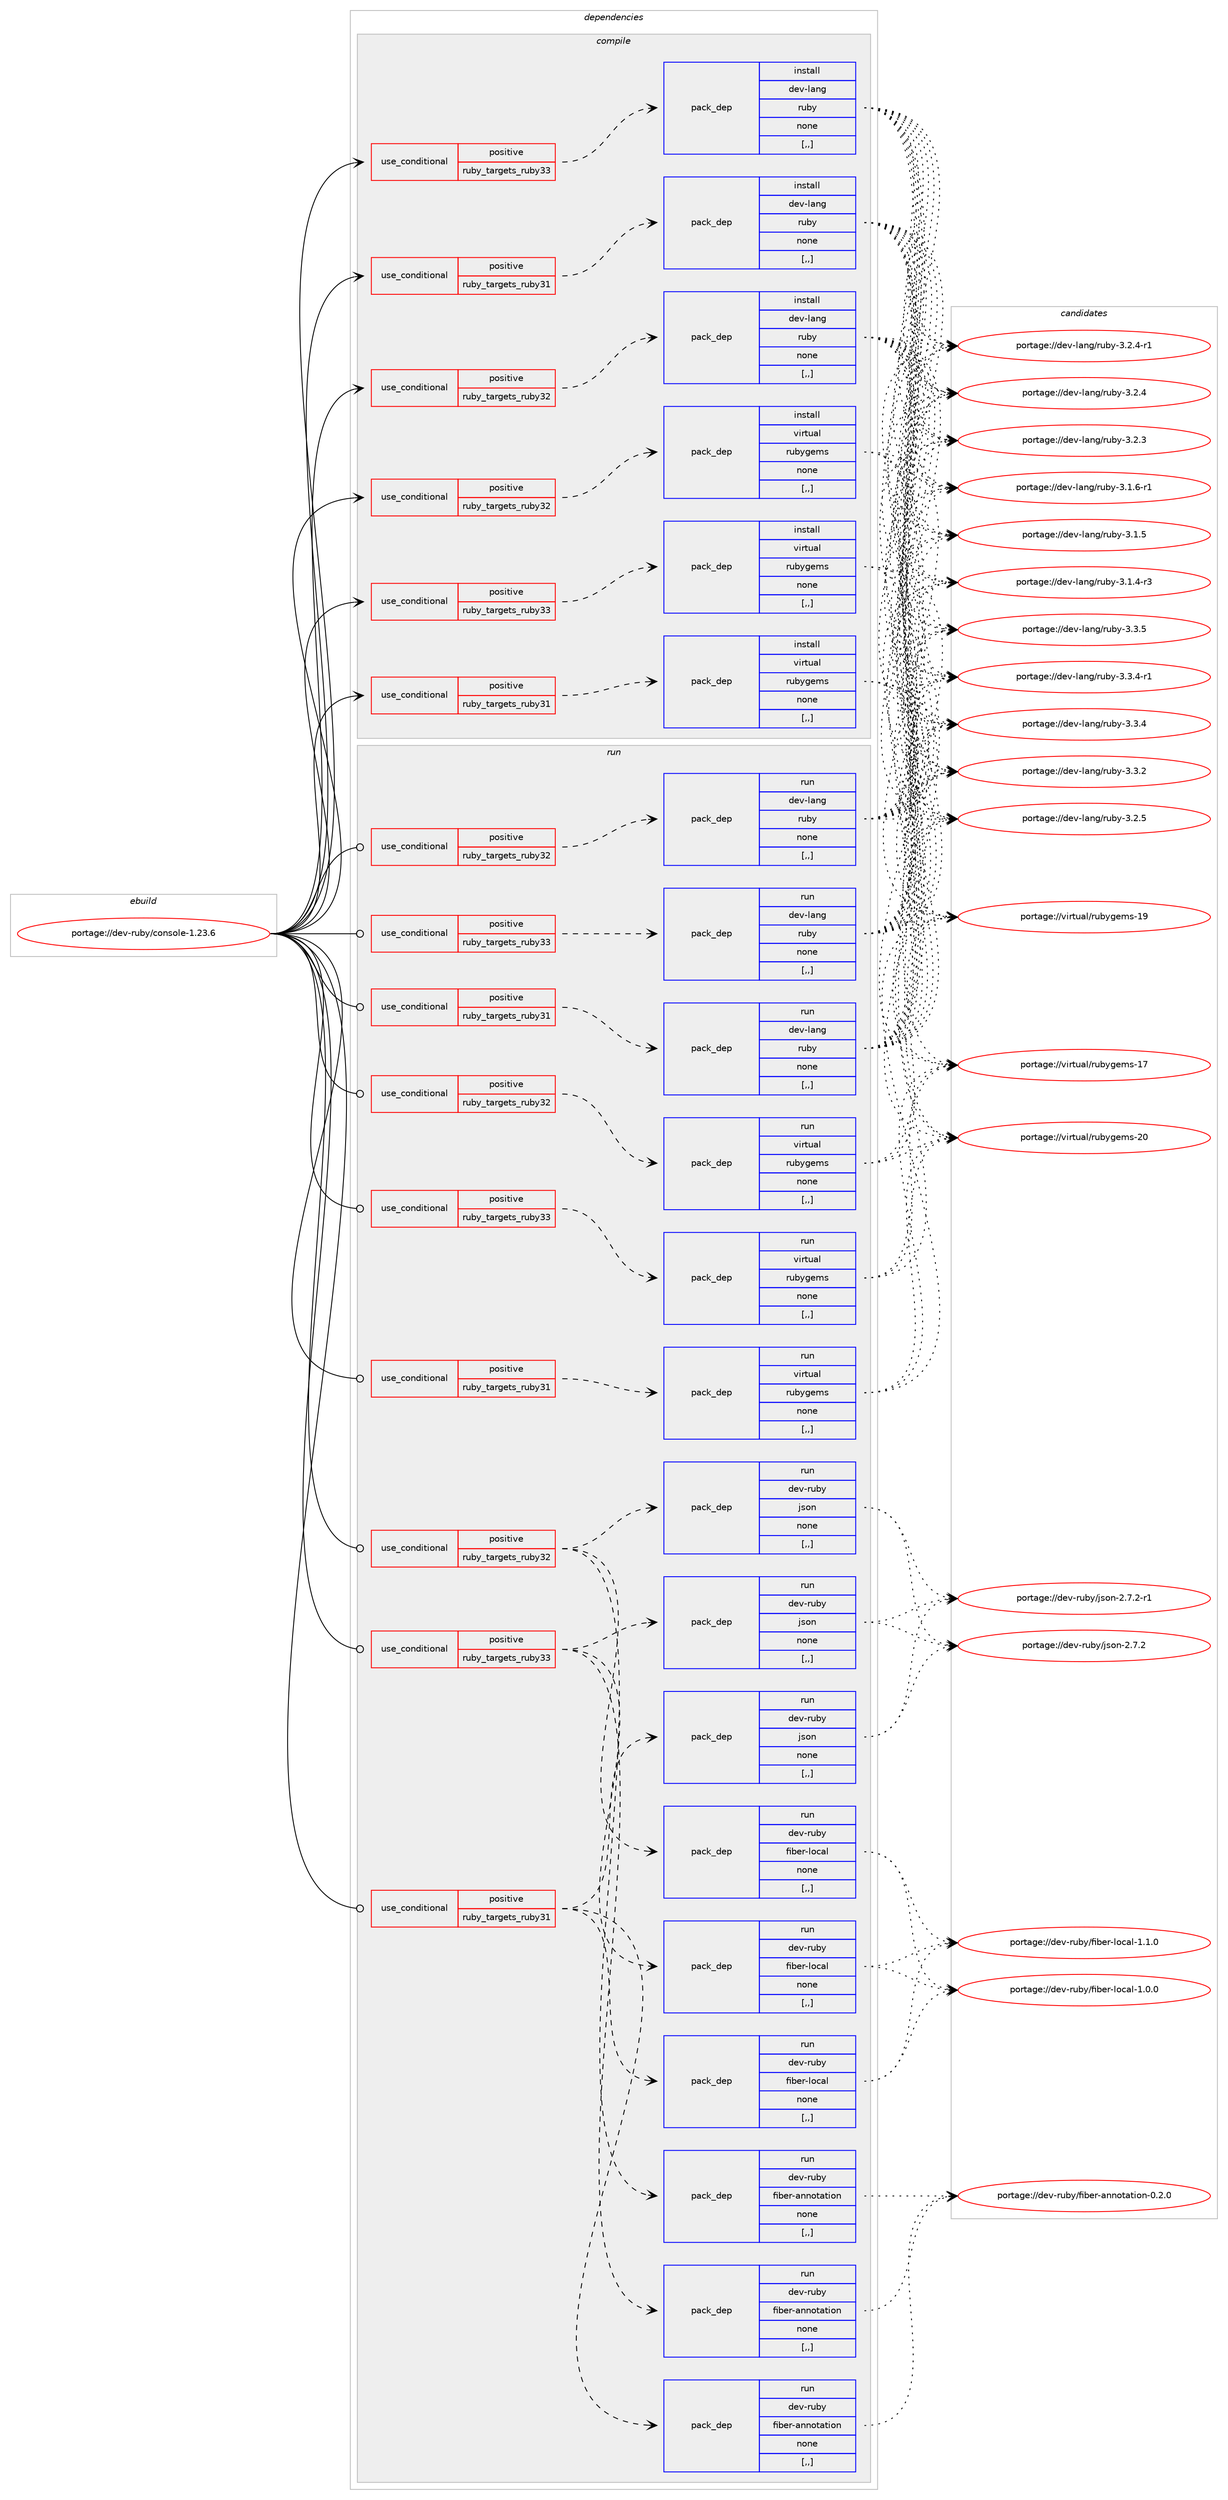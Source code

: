 digraph prolog {

# *************
# Graph options
# *************

newrank=true;
concentrate=true;
compound=true;
graph [rankdir=LR,fontname=Helvetica,fontsize=10,ranksep=1.5];#, ranksep=2.5, nodesep=0.2];
edge  [arrowhead=vee];
node  [fontname=Helvetica,fontsize=10];

# **********
# The ebuild
# **********

subgraph cluster_leftcol {
color=gray;
label=<<i>ebuild</i>>;
id [label="portage://dev-ruby/console-1.23.6", color=red, width=4, href="../dev-ruby/console-1.23.6.svg"];
}

# ****************
# The dependencies
# ****************

subgraph cluster_midcol {
color=gray;
label=<<i>dependencies</i>>;
subgraph cluster_compile {
fillcolor="#eeeeee";
style=filled;
label=<<i>compile</i>>;
subgraph cond176798 {
dependency675663 [label=<<TABLE BORDER="0" CELLBORDER="1" CELLSPACING="0" CELLPADDING="4"><TR><TD ROWSPAN="3" CELLPADDING="10">use_conditional</TD></TR><TR><TD>positive</TD></TR><TR><TD>ruby_targets_ruby31</TD></TR></TABLE>>, shape=none, color=red];
subgraph pack493978 {
dependency675664 [label=<<TABLE BORDER="0" CELLBORDER="1" CELLSPACING="0" CELLPADDING="4" WIDTH="220"><TR><TD ROWSPAN="6" CELLPADDING="30">pack_dep</TD></TR><TR><TD WIDTH="110">install</TD></TR><TR><TD>dev-lang</TD></TR><TR><TD>ruby</TD></TR><TR><TD>none</TD></TR><TR><TD>[,,]</TD></TR></TABLE>>, shape=none, color=blue];
}
dependency675663:e -> dependency675664:w [weight=20,style="dashed",arrowhead="vee"];
}
id:e -> dependency675663:w [weight=20,style="solid",arrowhead="vee"];
subgraph cond176799 {
dependency675665 [label=<<TABLE BORDER="0" CELLBORDER="1" CELLSPACING="0" CELLPADDING="4"><TR><TD ROWSPAN="3" CELLPADDING="10">use_conditional</TD></TR><TR><TD>positive</TD></TR><TR><TD>ruby_targets_ruby31</TD></TR></TABLE>>, shape=none, color=red];
subgraph pack493979 {
dependency675666 [label=<<TABLE BORDER="0" CELLBORDER="1" CELLSPACING="0" CELLPADDING="4" WIDTH="220"><TR><TD ROWSPAN="6" CELLPADDING="30">pack_dep</TD></TR><TR><TD WIDTH="110">install</TD></TR><TR><TD>virtual</TD></TR><TR><TD>rubygems</TD></TR><TR><TD>none</TD></TR><TR><TD>[,,]</TD></TR></TABLE>>, shape=none, color=blue];
}
dependency675665:e -> dependency675666:w [weight=20,style="dashed",arrowhead="vee"];
}
id:e -> dependency675665:w [weight=20,style="solid",arrowhead="vee"];
subgraph cond176800 {
dependency675667 [label=<<TABLE BORDER="0" CELLBORDER="1" CELLSPACING="0" CELLPADDING="4"><TR><TD ROWSPAN="3" CELLPADDING="10">use_conditional</TD></TR><TR><TD>positive</TD></TR><TR><TD>ruby_targets_ruby32</TD></TR></TABLE>>, shape=none, color=red];
subgraph pack493980 {
dependency675668 [label=<<TABLE BORDER="0" CELLBORDER="1" CELLSPACING="0" CELLPADDING="4" WIDTH="220"><TR><TD ROWSPAN="6" CELLPADDING="30">pack_dep</TD></TR><TR><TD WIDTH="110">install</TD></TR><TR><TD>dev-lang</TD></TR><TR><TD>ruby</TD></TR><TR><TD>none</TD></TR><TR><TD>[,,]</TD></TR></TABLE>>, shape=none, color=blue];
}
dependency675667:e -> dependency675668:w [weight=20,style="dashed",arrowhead="vee"];
}
id:e -> dependency675667:w [weight=20,style="solid",arrowhead="vee"];
subgraph cond176801 {
dependency675669 [label=<<TABLE BORDER="0" CELLBORDER="1" CELLSPACING="0" CELLPADDING="4"><TR><TD ROWSPAN="3" CELLPADDING="10">use_conditional</TD></TR><TR><TD>positive</TD></TR><TR><TD>ruby_targets_ruby32</TD></TR></TABLE>>, shape=none, color=red];
subgraph pack493981 {
dependency675670 [label=<<TABLE BORDER="0" CELLBORDER="1" CELLSPACING="0" CELLPADDING="4" WIDTH="220"><TR><TD ROWSPAN="6" CELLPADDING="30">pack_dep</TD></TR><TR><TD WIDTH="110">install</TD></TR><TR><TD>virtual</TD></TR><TR><TD>rubygems</TD></TR><TR><TD>none</TD></TR><TR><TD>[,,]</TD></TR></TABLE>>, shape=none, color=blue];
}
dependency675669:e -> dependency675670:w [weight=20,style="dashed",arrowhead="vee"];
}
id:e -> dependency675669:w [weight=20,style="solid",arrowhead="vee"];
subgraph cond176802 {
dependency675671 [label=<<TABLE BORDER="0" CELLBORDER="1" CELLSPACING="0" CELLPADDING="4"><TR><TD ROWSPAN="3" CELLPADDING="10">use_conditional</TD></TR><TR><TD>positive</TD></TR><TR><TD>ruby_targets_ruby33</TD></TR></TABLE>>, shape=none, color=red];
subgraph pack493982 {
dependency675672 [label=<<TABLE BORDER="0" CELLBORDER="1" CELLSPACING="0" CELLPADDING="4" WIDTH="220"><TR><TD ROWSPAN="6" CELLPADDING="30">pack_dep</TD></TR><TR><TD WIDTH="110">install</TD></TR><TR><TD>dev-lang</TD></TR><TR><TD>ruby</TD></TR><TR><TD>none</TD></TR><TR><TD>[,,]</TD></TR></TABLE>>, shape=none, color=blue];
}
dependency675671:e -> dependency675672:w [weight=20,style="dashed",arrowhead="vee"];
}
id:e -> dependency675671:w [weight=20,style="solid",arrowhead="vee"];
subgraph cond176803 {
dependency675673 [label=<<TABLE BORDER="0" CELLBORDER="1" CELLSPACING="0" CELLPADDING="4"><TR><TD ROWSPAN="3" CELLPADDING="10">use_conditional</TD></TR><TR><TD>positive</TD></TR><TR><TD>ruby_targets_ruby33</TD></TR></TABLE>>, shape=none, color=red];
subgraph pack493983 {
dependency675674 [label=<<TABLE BORDER="0" CELLBORDER="1" CELLSPACING="0" CELLPADDING="4" WIDTH="220"><TR><TD ROWSPAN="6" CELLPADDING="30">pack_dep</TD></TR><TR><TD WIDTH="110">install</TD></TR><TR><TD>virtual</TD></TR><TR><TD>rubygems</TD></TR><TR><TD>none</TD></TR><TR><TD>[,,]</TD></TR></TABLE>>, shape=none, color=blue];
}
dependency675673:e -> dependency675674:w [weight=20,style="dashed",arrowhead="vee"];
}
id:e -> dependency675673:w [weight=20,style="solid",arrowhead="vee"];
}
subgraph cluster_compileandrun {
fillcolor="#eeeeee";
style=filled;
label=<<i>compile and run</i>>;
}
subgraph cluster_run {
fillcolor="#eeeeee";
style=filled;
label=<<i>run</i>>;
subgraph cond176804 {
dependency675675 [label=<<TABLE BORDER="0" CELLBORDER="1" CELLSPACING="0" CELLPADDING="4"><TR><TD ROWSPAN="3" CELLPADDING="10">use_conditional</TD></TR><TR><TD>positive</TD></TR><TR><TD>ruby_targets_ruby31</TD></TR></TABLE>>, shape=none, color=red];
subgraph pack493984 {
dependency675676 [label=<<TABLE BORDER="0" CELLBORDER="1" CELLSPACING="0" CELLPADDING="4" WIDTH="220"><TR><TD ROWSPAN="6" CELLPADDING="30">pack_dep</TD></TR><TR><TD WIDTH="110">run</TD></TR><TR><TD>dev-lang</TD></TR><TR><TD>ruby</TD></TR><TR><TD>none</TD></TR><TR><TD>[,,]</TD></TR></TABLE>>, shape=none, color=blue];
}
dependency675675:e -> dependency675676:w [weight=20,style="dashed",arrowhead="vee"];
}
id:e -> dependency675675:w [weight=20,style="solid",arrowhead="odot"];
subgraph cond176805 {
dependency675677 [label=<<TABLE BORDER="0" CELLBORDER="1" CELLSPACING="0" CELLPADDING="4"><TR><TD ROWSPAN="3" CELLPADDING="10">use_conditional</TD></TR><TR><TD>positive</TD></TR><TR><TD>ruby_targets_ruby31</TD></TR></TABLE>>, shape=none, color=red];
subgraph pack493985 {
dependency675678 [label=<<TABLE BORDER="0" CELLBORDER="1" CELLSPACING="0" CELLPADDING="4" WIDTH="220"><TR><TD ROWSPAN="6" CELLPADDING="30">pack_dep</TD></TR><TR><TD WIDTH="110">run</TD></TR><TR><TD>dev-ruby</TD></TR><TR><TD>fiber-annotation</TD></TR><TR><TD>none</TD></TR><TR><TD>[,,]</TD></TR></TABLE>>, shape=none, color=blue];
}
dependency675677:e -> dependency675678:w [weight=20,style="dashed",arrowhead="vee"];
subgraph pack493986 {
dependency675679 [label=<<TABLE BORDER="0" CELLBORDER="1" CELLSPACING="0" CELLPADDING="4" WIDTH="220"><TR><TD ROWSPAN="6" CELLPADDING="30">pack_dep</TD></TR><TR><TD WIDTH="110">run</TD></TR><TR><TD>dev-ruby</TD></TR><TR><TD>fiber-local</TD></TR><TR><TD>none</TD></TR><TR><TD>[,,]</TD></TR></TABLE>>, shape=none, color=blue];
}
dependency675677:e -> dependency675679:w [weight=20,style="dashed",arrowhead="vee"];
subgraph pack493987 {
dependency675680 [label=<<TABLE BORDER="0" CELLBORDER="1" CELLSPACING="0" CELLPADDING="4" WIDTH="220"><TR><TD ROWSPAN="6" CELLPADDING="30">pack_dep</TD></TR><TR><TD WIDTH="110">run</TD></TR><TR><TD>dev-ruby</TD></TR><TR><TD>json</TD></TR><TR><TD>none</TD></TR><TR><TD>[,,]</TD></TR></TABLE>>, shape=none, color=blue];
}
dependency675677:e -> dependency675680:w [weight=20,style="dashed",arrowhead="vee"];
}
id:e -> dependency675677:w [weight=20,style="solid",arrowhead="odot"];
subgraph cond176806 {
dependency675681 [label=<<TABLE BORDER="0" CELLBORDER="1" CELLSPACING="0" CELLPADDING="4"><TR><TD ROWSPAN="3" CELLPADDING="10">use_conditional</TD></TR><TR><TD>positive</TD></TR><TR><TD>ruby_targets_ruby31</TD></TR></TABLE>>, shape=none, color=red];
subgraph pack493988 {
dependency675682 [label=<<TABLE BORDER="0" CELLBORDER="1" CELLSPACING="0" CELLPADDING="4" WIDTH="220"><TR><TD ROWSPAN="6" CELLPADDING="30">pack_dep</TD></TR><TR><TD WIDTH="110">run</TD></TR><TR><TD>virtual</TD></TR><TR><TD>rubygems</TD></TR><TR><TD>none</TD></TR><TR><TD>[,,]</TD></TR></TABLE>>, shape=none, color=blue];
}
dependency675681:e -> dependency675682:w [weight=20,style="dashed",arrowhead="vee"];
}
id:e -> dependency675681:w [weight=20,style="solid",arrowhead="odot"];
subgraph cond176807 {
dependency675683 [label=<<TABLE BORDER="0" CELLBORDER="1" CELLSPACING="0" CELLPADDING="4"><TR><TD ROWSPAN="3" CELLPADDING="10">use_conditional</TD></TR><TR><TD>positive</TD></TR><TR><TD>ruby_targets_ruby32</TD></TR></TABLE>>, shape=none, color=red];
subgraph pack493989 {
dependency675684 [label=<<TABLE BORDER="0" CELLBORDER="1" CELLSPACING="0" CELLPADDING="4" WIDTH="220"><TR><TD ROWSPAN="6" CELLPADDING="30">pack_dep</TD></TR><TR><TD WIDTH="110">run</TD></TR><TR><TD>dev-lang</TD></TR><TR><TD>ruby</TD></TR><TR><TD>none</TD></TR><TR><TD>[,,]</TD></TR></TABLE>>, shape=none, color=blue];
}
dependency675683:e -> dependency675684:w [weight=20,style="dashed",arrowhead="vee"];
}
id:e -> dependency675683:w [weight=20,style="solid",arrowhead="odot"];
subgraph cond176808 {
dependency675685 [label=<<TABLE BORDER="0" CELLBORDER="1" CELLSPACING="0" CELLPADDING="4"><TR><TD ROWSPAN="3" CELLPADDING="10">use_conditional</TD></TR><TR><TD>positive</TD></TR><TR><TD>ruby_targets_ruby32</TD></TR></TABLE>>, shape=none, color=red];
subgraph pack493990 {
dependency675686 [label=<<TABLE BORDER="0" CELLBORDER="1" CELLSPACING="0" CELLPADDING="4" WIDTH="220"><TR><TD ROWSPAN="6" CELLPADDING="30">pack_dep</TD></TR><TR><TD WIDTH="110">run</TD></TR><TR><TD>dev-ruby</TD></TR><TR><TD>fiber-annotation</TD></TR><TR><TD>none</TD></TR><TR><TD>[,,]</TD></TR></TABLE>>, shape=none, color=blue];
}
dependency675685:e -> dependency675686:w [weight=20,style="dashed",arrowhead="vee"];
subgraph pack493991 {
dependency675687 [label=<<TABLE BORDER="0" CELLBORDER="1" CELLSPACING="0" CELLPADDING="4" WIDTH="220"><TR><TD ROWSPAN="6" CELLPADDING="30">pack_dep</TD></TR><TR><TD WIDTH="110">run</TD></TR><TR><TD>dev-ruby</TD></TR><TR><TD>fiber-local</TD></TR><TR><TD>none</TD></TR><TR><TD>[,,]</TD></TR></TABLE>>, shape=none, color=blue];
}
dependency675685:e -> dependency675687:w [weight=20,style="dashed",arrowhead="vee"];
subgraph pack493992 {
dependency675688 [label=<<TABLE BORDER="0" CELLBORDER="1" CELLSPACING="0" CELLPADDING="4" WIDTH="220"><TR><TD ROWSPAN="6" CELLPADDING="30">pack_dep</TD></TR><TR><TD WIDTH="110">run</TD></TR><TR><TD>dev-ruby</TD></TR><TR><TD>json</TD></TR><TR><TD>none</TD></TR><TR><TD>[,,]</TD></TR></TABLE>>, shape=none, color=blue];
}
dependency675685:e -> dependency675688:w [weight=20,style="dashed",arrowhead="vee"];
}
id:e -> dependency675685:w [weight=20,style="solid",arrowhead="odot"];
subgraph cond176809 {
dependency675689 [label=<<TABLE BORDER="0" CELLBORDER="1" CELLSPACING="0" CELLPADDING="4"><TR><TD ROWSPAN="3" CELLPADDING="10">use_conditional</TD></TR><TR><TD>positive</TD></TR><TR><TD>ruby_targets_ruby32</TD></TR></TABLE>>, shape=none, color=red];
subgraph pack493993 {
dependency675690 [label=<<TABLE BORDER="0" CELLBORDER="1" CELLSPACING="0" CELLPADDING="4" WIDTH="220"><TR><TD ROWSPAN="6" CELLPADDING="30">pack_dep</TD></TR><TR><TD WIDTH="110">run</TD></TR><TR><TD>virtual</TD></TR><TR><TD>rubygems</TD></TR><TR><TD>none</TD></TR><TR><TD>[,,]</TD></TR></TABLE>>, shape=none, color=blue];
}
dependency675689:e -> dependency675690:w [weight=20,style="dashed",arrowhead="vee"];
}
id:e -> dependency675689:w [weight=20,style="solid",arrowhead="odot"];
subgraph cond176810 {
dependency675691 [label=<<TABLE BORDER="0" CELLBORDER="1" CELLSPACING="0" CELLPADDING="4"><TR><TD ROWSPAN="3" CELLPADDING="10">use_conditional</TD></TR><TR><TD>positive</TD></TR><TR><TD>ruby_targets_ruby33</TD></TR></TABLE>>, shape=none, color=red];
subgraph pack493994 {
dependency675692 [label=<<TABLE BORDER="0" CELLBORDER="1" CELLSPACING="0" CELLPADDING="4" WIDTH="220"><TR><TD ROWSPAN="6" CELLPADDING="30">pack_dep</TD></TR><TR><TD WIDTH="110">run</TD></TR><TR><TD>dev-lang</TD></TR><TR><TD>ruby</TD></TR><TR><TD>none</TD></TR><TR><TD>[,,]</TD></TR></TABLE>>, shape=none, color=blue];
}
dependency675691:e -> dependency675692:w [weight=20,style="dashed",arrowhead="vee"];
}
id:e -> dependency675691:w [weight=20,style="solid",arrowhead="odot"];
subgraph cond176811 {
dependency675693 [label=<<TABLE BORDER="0" CELLBORDER="1" CELLSPACING="0" CELLPADDING="4"><TR><TD ROWSPAN="3" CELLPADDING="10">use_conditional</TD></TR><TR><TD>positive</TD></TR><TR><TD>ruby_targets_ruby33</TD></TR></TABLE>>, shape=none, color=red];
subgraph pack493995 {
dependency675694 [label=<<TABLE BORDER="0" CELLBORDER="1" CELLSPACING="0" CELLPADDING="4" WIDTH="220"><TR><TD ROWSPAN="6" CELLPADDING="30">pack_dep</TD></TR><TR><TD WIDTH="110">run</TD></TR><TR><TD>dev-ruby</TD></TR><TR><TD>fiber-annotation</TD></TR><TR><TD>none</TD></TR><TR><TD>[,,]</TD></TR></TABLE>>, shape=none, color=blue];
}
dependency675693:e -> dependency675694:w [weight=20,style="dashed",arrowhead="vee"];
subgraph pack493996 {
dependency675695 [label=<<TABLE BORDER="0" CELLBORDER="1" CELLSPACING="0" CELLPADDING="4" WIDTH="220"><TR><TD ROWSPAN="6" CELLPADDING="30">pack_dep</TD></TR><TR><TD WIDTH="110">run</TD></TR><TR><TD>dev-ruby</TD></TR><TR><TD>fiber-local</TD></TR><TR><TD>none</TD></TR><TR><TD>[,,]</TD></TR></TABLE>>, shape=none, color=blue];
}
dependency675693:e -> dependency675695:w [weight=20,style="dashed",arrowhead="vee"];
subgraph pack493997 {
dependency675696 [label=<<TABLE BORDER="0" CELLBORDER="1" CELLSPACING="0" CELLPADDING="4" WIDTH="220"><TR><TD ROWSPAN="6" CELLPADDING="30">pack_dep</TD></TR><TR><TD WIDTH="110">run</TD></TR><TR><TD>dev-ruby</TD></TR><TR><TD>json</TD></TR><TR><TD>none</TD></TR><TR><TD>[,,]</TD></TR></TABLE>>, shape=none, color=blue];
}
dependency675693:e -> dependency675696:w [weight=20,style="dashed",arrowhead="vee"];
}
id:e -> dependency675693:w [weight=20,style="solid",arrowhead="odot"];
subgraph cond176812 {
dependency675697 [label=<<TABLE BORDER="0" CELLBORDER="1" CELLSPACING="0" CELLPADDING="4"><TR><TD ROWSPAN="3" CELLPADDING="10">use_conditional</TD></TR><TR><TD>positive</TD></TR><TR><TD>ruby_targets_ruby33</TD></TR></TABLE>>, shape=none, color=red];
subgraph pack493998 {
dependency675698 [label=<<TABLE BORDER="0" CELLBORDER="1" CELLSPACING="0" CELLPADDING="4" WIDTH="220"><TR><TD ROWSPAN="6" CELLPADDING="30">pack_dep</TD></TR><TR><TD WIDTH="110">run</TD></TR><TR><TD>virtual</TD></TR><TR><TD>rubygems</TD></TR><TR><TD>none</TD></TR><TR><TD>[,,]</TD></TR></TABLE>>, shape=none, color=blue];
}
dependency675697:e -> dependency675698:w [weight=20,style="dashed",arrowhead="vee"];
}
id:e -> dependency675697:w [weight=20,style="solid",arrowhead="odot"];
}
}

# **************
# The candidates
# **************

subgraph cluster_choices {
rank=same;
color=gray;
label=<<i>candidates</i>>;

subgraph choice493978 {
color=black;
nodesep=1;
choice10010111845108971101034711411798121455146514653 [label="portage://dev-lang/ruby-3.3.5", color=red, width=4,href="../dev-lang/ruby-3.3.5.svg"];
choice100101118451089711010347114117981214551465146524511449 [label="portage://dev-lang/ruby-3.3.4-r1", color=red, width=4,href="../dev-lang/ruby-3.3.4-r1.svg"];
choice10010111845108971101034711411798121455146514652 [label="portage://dev-lang/ruby-3.3.4", color=red, width=4,href="../dev-lang/ruby-3.3.4.svg"];
choice10010111845108971101034711411798121455146514650 [label="portage://dev-lang/ruby-3.3.2", color=red, width=4,href="../dev-lang/ruby-3.3.2.svg"];
choice10010111845108971101034711411798121455146504653 [label="portage://dev-lang/ruby-3.2.5", color=red, width=4,href="../dev-lang/ruby-3.2.5.svg"];
choice100101118451089711010347114117981214551465046524511449 [label="portage://dev-lang/ruby-3.2.4-r1", color=red, width=4,href="../dev-lang/ruby-3.2.4-r1.svg"];
choice10010111845108971101034711411798121455146504652 [label="portage://dev-lang/ruby-3.2.4", color=red, width=4,href="../dev-lang/ruby-3.2.4.svg"];
choice10010111845108971101034711411798121455146504651 [label="portage://dev-lang/ruby-3.2.3", color=red, width=4,href="../dev-lang/ruby-3.2.3.svg"];
choice100101118451089711010347114117981214551464946544511449 [label="portage://dev-lang/ruby-3.1.6-r1", color=red, width=4,href="../dev-lang/ruby-3.1.6-r1.svg"];
choice10010111845108971101034711411798121455146494653 [label="portage://dev-lang/ruby-3.1.5", color=red, width=4,href="../dev-lang/ruby-3.1.5.svg"];
choice100101118451089711010347114117981214551464946524511451 [label="portage://dev-lang/ruby-3.1.4-r3", color=red, width=4,href="../dev-lang/ruby-3.1.4-r3.svg"];
dependency675664:e -> choice10010111845108971101034711411798121455146514653:w [style=dotted,weight="100"];
dependency675664:e -> choice100101118451089711010347114117981214551465146524511449:w [style=dotted,weight="100"];
dependency675664:e -> choice10010111845108971101034711411798121455146514652:w [style=dotted,weight="100"];
dependency675664:e -> choice10010111845108971101034711411798121455146514650:w [style=dotted,weight="100"];
dependency675664:e -> choice10010111845108971101034711411798121455146504653:w [style=dotted,weight="100"];
dependency675664:e -> choice100101118451089711010347114117981214551465046524511449:w [style=dotted,weight="100"];
dependency675664:e -> choice10010111845108971101034711411798121455146504652:w [style=dotted,weight="100"];
dependency675664:e -> choice10010111845108971101034711411798121455146504651:w [style=dotted,weight="100"];
dependency675664:e -> choice100101118451089711010347114117981214551464946544511449:w [style=dotted,weight="100"];
dependency675664:e -> choice10010111845108971101034711411798121455146494653:w [style=dotted,weight="100"];
dependency675664:e -> choice100101118451089711010347114117981214551464946524511451:w [style=dotted,weight="100"];
}
subgraph choice493979 {
color=black;
nodesep=1;
choice118105114116117971084711411798121103101109115455048 [label="portage://virtual/rubygems-20", color=red, width=4,href="../virtual/rubygems-20.svg"];
choice118105114116117971084711411798121103101109115454957 [label="portage://virtual/rubygems-19", color=red, width=4,href="../virtual/rubygems-19.svg"];
choice118105114116117971084711411798121103101109115454955 [label="portage://virtual/rubygems-17", color=red, width=4,href="../virtual/rubygems-17.svg"];
dependency675666:e -> choice118105114116117971084711411798121103101109115455048:w [style=dotted,weight="100"];
dependency675666:e -> choice118105114116117971084711411798121103101109115454957:w [style=dotted,weight="100"];
dependency675666:e -> choice118105114116117971084711411798121103101109115454955:w [style=dotted,weight="100"];
}
subgraph choice493980 {
color=black;
nodesep=1;
choice10010111845108971101034711411798121455146514653 [label="portage://dev-lang/ruby-3.3.5", color=red, width=4,href="../dev-lang/ruby-3.3.5.svg"];
choice100101118451089711010347114117981214551465146524511449 [label="portage://dev-lang/ruby-3.3.4-r1", color=red, width=4,href="../dev-lang/ruby-3.3.4-r1.svg"];
choice10010111845108971101034711411798121455146514652 [label="portage://dev-lang/ruby-3.3.4", color=red, width=4,href="../dev-lang/ruby-3.3.4.svg"];
choice10010111845108971101034711411798121455146514650 [label="portage://dev-lang/ruby-3.3.2", color=red, width=4,href="../dev-lang/ruby-3.3.2.svg"];
choice10010111845108971101034711411798121455146504653 [label="portage://dev-lang/ruby-3.2.5", color=red, width=4,href="../dev-lang/ruby-3.2.5.svg"];
choice100101118451089711010347114117981214551465046524511449 [label="portage://dev-lang/ruby-3.2.4-r1", color=red, width=4,href="../dev-lang/ruby-3.2.4-r1.svg"];
choice10010111845108971101034711411798121455146504652 [label="portage://dev-lang/ruby-3.2.4", color=red, width=4,href="../dev-lang/ruby-3.2.4.svg"];
choice10010111845108971101034711411798121455146504651 [label="portage://dev-lang/ruby-3.2.3", color=red, width=4,href="../dev-lang/ruby-3.2.3.svg"];
choice100101118451089711010347114117981214551464946544511449 [label="portage://dev-lang/ruby-3.1.6-r1", color=red, width=4,href="../dev-lang/ruby-3.1.6-r1.svg"];
choice10010111845108971101034711411798121455146494653 [label="portage://dev-lang/ruby-3.1.5", color=red, width=4,href="../dev-lang/ruby-3.1.5.svg"];
choice100101118451089711010347114117981214551464946524511451 [label="portage://dev-lang/ruby-3.1.4-r3", color=red, width=4,href="../dev-lang/ruby-3.1.4-r3.svg"];
dependency675668:e -> choice10010111845108971101034711411798121455146514653:w [style=dotted,weight="100"];
dependency675668:e -> choice100101118451089711010347114117981214551465146524511449:w [style=dotted,weight="100"];
dependency675668:e -> choice10010111845108971101034711411798121455146514652:w [style=dotted,weight="100"];
dependency675668:e -> choice10010111845108971101034711411798121455146514650:w [style=dotted,weight="100"];
dependency675668:e -> choice10010111845108971101034711411798121455146504653:w [style=dotted,weight="100"];
dependency675668:e -> choice100101118451089711010347114117981214551465046524511449:w [style=dotted,weight="100"];
dependency675668:e -> choice10010111845108971101034711411798121455146504652:w [style=dotted,weight="100"];
dependency675668:e -> choice10010111845108971101034711411798121455146504651:w [style=dotted,weight="100"];
dependency675668:e -> choice100101118451089711010347114117981214551464946544511449:w [style=dotted,weight="100"];
dependency675668:e -> choice10010111845108971101034711411798121455146494653:w [style=dotted,weight="100"];
dependency675668:e -> choice100101118451089711010347114117981214551464946524511451:w [style=dotted,weight="100"];
}
subgraph choice493981 {
color=black;
nodesep=1;
choice118105114116117971084711411798121103101109115455048 [label="portage://virtual/rubygems-20", color=red, width=4,href="../virtual/rubygems-20.svg"];
choice118105114116117971084711411798121103101109115454957 [label="portage://virtual/rubygems-19", color=red, width=4,href="../virtual/rubygems-19.svg"];
choice118105114116117971084711411798121103101109115454955 [label="portage://virtual/rubygems-17", color=red, width=4,href="../virtual/rubygems-17.svg"];
dependency675670:e -> choice118105114116117971084711411798121103101109115455048:w [style=dotted,weight="100"];
dependency675670:e -> choice118105114116117971084711411798121103101109115454957:w [style=dotted,weight="100"];
dependency675670:e -> choice118105114116117971084711411798121103101109115454955:w [style=dotted,weight="100"];
}
subgraph choice493982 {
color=black;
nodesep=1;
choice10010111845108971101034711411798121455146514653 [label="portage://dev-lang/ruby-3.3.5", color=red, width=4,href="../dev-lang/ruby-3.3.5.svg"];
choice100101118451089711010347114117981214551465146524511449 [label="portage://dev-lang/ruby-3.3.4-r1", color=red, width=4,href="../dev-lang/ruby-3.3.4-r1.svg"];
choice10010111845108971101034711411798121455146514652 [label="portage://dev-lang/ruby-3.3.4", color=red, width=4,href="../dev-lang/ruby-3.3.4.svg"];
choice10010111845108971101034711411798121455146514650 [label="portage://dev-lang/ruby-3.3.2", color=red, width=4,href="../dev-lang/ruby-3.3.2.svg"];
choice10010111845108971101034711411798121455146504653 [label="portage://dev-lang/ruby-3.2.5", color=red, width=4,href="../dev-lang/ruby-3.2.5.svg"];
choice100101118451089711010347114117981214551465046524511449 [label="portage://dev-lang/ruby-3.2.4-r1", color=red, width=4,href="../dev-lang/ruby-3.2.4-r1.svg"];
choice10010111845108971101034711411798121455146504652 [label="portage://dev-lang/ruby-3.2.4", color=red, width=4,href="../dev-lang/ruby-3.2.4.svg"];
choice10010111845108971101034711411798121455146504651 [label="portage://dev-lang/ruby-3.2.3", color=red, width=4,href="../dev-lang/ruby-3.2.3.svg"];
choice100101118451089711010347114117981214551464946544511449 [label="portage://dev-lang/ruby-3.1.6-r1", color=red, width=4,href="../dev-lang/ruby-3.1.6-r1.svg"];
choice10010111845108971101034711411798121455146494653 [label="portage://dev-lang/ruby-3.1.5", color=red, width=4,href="../dev-lang/ruby-3.1.5.svg"];
choice100101118451089711010347114117981214551464946524511451 [label="portage://dev-lang/ruby-3.1.4-r3", color=red, width=4,href="../dev-lang/ruby-3.1.4-r3.svg"];
dependency675672:e -> choice10010111845108971101034711411798121455146514653:w [style=dotted,weight="100"];
dependency675672:e -> choice100101118451089711010347114117981214551465146524511449:w [style=dotted,weight="100"];
dependency675672:e -> choice10010111845108971101034711411798121455146514652:w [style=dotted,weight="100"];
dependency675672:e -> choice10010111845108971101034711411798121455146514650:w [style=dotted,weight="100"];
dependency675672:e -> choice10010111845108971101034711411798121455146504653:w [style=dotted,weight="100"];
dependency675672:e -> choice100101118451089711010347114117981214551465046524511449:w [style=dotted,weight="100"];
dependency675672:e -> choice10010111845108971101034711411798121455146504652:w [style=dotted,weight="100"];
dependency675672:e -> choice10010111845108971101034711411798121455146504651:w [style=dotted,weight="100"];
dependency675672:e -> choice100101118451089711010347114117981214551464946544511449:w [style=dotted,weight="100"];
dependency675672:e -> choice10010111845108971101034711411798121455146494653:w [style=dotted,weight="100"];
dependency675672:e -> choice100101118451089711010347114117981214551464946524511451:w [style=dotted,weight="100"];
}
subgraph choice493983 {
color=black;
nodesep=1;
choice118105114116117971084711411798121103101109115455048 [label="portage://virtual/rubygems-20", color=red, width=4,href="../virtual/rubygems-20.svg"];
choice118105114116117971084711411798121103101109115454957 [label="portage://virtual/rubygems-19", color=red, width=4,href="../virtual/rubygems-19.svg"];
choice118105114116117971084711411798121103101109115454955 [label="portage://virtual/rubygems-17", color=red, width=4,href="../virtual/rubygems-17.svg"];
dependency675674:e -> choice118105114116117971084711411798121103101109115455048:w [style=dotted,weight="100"];
dependency675674:e -> choice118105114116117971084711411798121103101109115454957:w [style=dotted,weight="100"];
dependency675674:e -> choice118105114116117971084711411798121103101109115454955:w [style=dotted,weight="100"];
}
subgraph choice493984 {
color=black;
nodesep=1;
choice10010111845108971101034711411798121455146514653 [label="portage://dev-lang/ruby-3.3.5", color=red, width=4,href="../dev-lang/ruby-3.3.5.svg"];
choice100101118451089711010347114117981214551465146524511449 [label="portage://dev-lang/ruby-3.3.4-r1", color=red, width=4,href="../dev-lang/ruby-3.3.4-r1.svg"];
choice10010111845108971101034711411798121455146514652 [label="portage://dev-lang/ruby-3.3.4", color=red, width=4,href="../dev-lang/ruby-3.3.4.svg"];
choice10010111845108971101034711411798121455146514650 [label="portage://dev-lang/ruby-3.3.2", color=red, width=4,href="../dev-lang/ruby-3.3.2.svg"];
choice10010111845108971101034711411798121455146504653 [label="portage://dev-lang/ruby-3.2.5", color=red, width=4,href="../dev-lang/ruby-3.2.5.svg"];
choice100101118451089711010347114117981214551465046524511449 [label="portage://dev-lang/ruby-3.2.4-r1", color=red, width=4,href="../dev-lang/ruby-3.2.4-r1.svg"];
choice10010111845108971101034711411798121455146504652 [label="portage://dev-lang/ruby-3.2.4", color=red, width=4,href="../dev-lang/ruby-3.2.4.svg"];
choice10010111845108971101034711411798121455146504651 [label="portage://dev-lang/ruby-3.2.3", color=red, width=4,href="../dev-lang/ruby-3.2.3.svg"];
choice100101118451089711010347114117981214551464946544511449 [label="portage://dev-lang/ruby-3.1.6-r1", color=red, width=4,href="../dev-lang/ruby-3.1.6-r1.svg"];
choice10010111845108971101034711411798121455146494653 [label="portage://dev-lang/ruby-3.1.5", color=red, width=4,href="../dev-lang/ruby-3.1.5.svg"];
choice100101118451089711010347114117981214551464946524511451 [label="portage://dev-lang/ruby-3.1.4-r3", color=red, width=4,href="../dev-lang/ruby-3.1.4-r3.svg"];
dependency675676:e -> choice10010111845108971101034711411798121455146514653:w [style=dotted,weight="100"];
dependency675676:e -> choice100101118451089711010347114117981214551465146524511449:w [style=dotted,weight="100"];
dependency675676:e -> choice10010111845108971101034711411798121455146514652:w [style=dotted,weight="100"];
dependency675676:e -> choice10010111845108971101034711411798121455146514650:w [style=dotted,weight="100"];
dependency675676:e -> choice10010111845108971101034711411798121455146504653:w [style=dotted,weight="100"];
dependency675676:e -> choice100101118451089711010347114117981214551465046524511449:w [style=dotted,weight="100"];
dependency675676:e -> choice10010111845108971101034711411798121455146504652:w [style=dotted,weight="100"];
dependency675676:e -> choice10010111845108971101034711411798121455146504651:w [style=dotted,weight="100"];
dependency675676:e -> choice100101118451089711010347114117981214551464946544511449:w [style=dotted,weight="100"];
dependency675676:e -> choice10010111845108971101034711411798121455146494653:w [style=dotted,weight="100"];
dependency675676:e -> choice100101118451089711010347114117981214551464946524511451:w [style=dotted,weight="100"];
}
subgraph choice493985 {
color=black;
nodesep=1;
choice10010111845114117981214710210598101114459711011011111697116105111110454846504648 [label="portage://dev-ruby/fiber-annotation-0.2.0", color=red, width=4,href="../dev-ruby/fiber-annotation-0.2.0.svg"];
dependency675678:e -> choice10010111845114117981214710210598101114459711011011111697116105111110454846504648:w [style=dotted,weight="100"];
}
subgraph choice493986 {
color=black;
nodesep=1;
choice10010111845114117981214710210598101114451081119997108454946494648 [label="portage://dev-ruby/fiber-local-1.1.0", color=red, width=4,href="../dev-ruby/fiber-local-1.1.0.svg"];
choice10010111845114117981214710210598101114451081119997108454946484648 [label="portage://dev-ruby/fiber-local-1.0.0", color=red, width=4,href="../dev-ruby/fiber-local-1.0.0.svg"];
dependency675679:e -> choice10010111845114117981214710210598101114451081119997108454946494648:w [style=dotted,weight="100"];
dependency675679:e -> choice10010111845114117981214710210598101114451081119997108454946484648:w [style=dotted,weight="100"];
}
subgraph choice493987 {
color=black;
nodesep=1;
choice1001011184511411798121471061151111104550465546504511449 [label="portage://dev-ruby/json-2.7.2-r1", color=red, width=4,href="../dev-ruby/json-2.7.2-r1.svg"];
choice100101118451141179812147106115111110455046554650 [label="portage://dev-ruby/json-2.7.2", color=red, width=4,href="../dev-ruby/json-2.7.2.svg"];
dependency675680:e -> choice1001011184511411798121471061151111104550465546504511449:w [style=dotted,weight="100"];
dependency675680:e -> choice100101118451141179812147106115111110455046554650:w [style=dotted,weight="100"];
}
subgraph choice493988 {
color=black;
nodesep=1;
choice118105114116117971084711411798121103101109115455048 [label="portage://virtual/rubygems-20", color=red, width=4,href="../virtual/rubygems-20.svg"];
choice118105114116117971084711411798121103101109115454957 [label="portage://virtual/rubygems-19", color=red, width=4,href="../virtual/rubygems-19.svg"];
choice118105114116117971084711411798121103101109115454955 [label="portage://virtual/rubygems-17", color=red, width=4,href="../virtual/rubygems-17.svg"];
dependency675682:e -> choice118105114116117971084711411798121103101109115455048:w [style=dotted,weight="100"];
dependency675682:e -> choice118105114116117971084711411798121103101109115454957:w [style=dotted,weight="100"];
dependency675682:e -> choice118105114116117971084711411798121103101109115454955:w [style=dotted,weight="100"];
}
subgraph choice493989 {
color=black;
nodesep=1;
choice10010111845108971101034711411798121455146514653 [label="portage://dev-lang/ruby-3.3.5", color=red, width=4,href="../dev-lang/ruby-3.3.5.svg"];
choice100101118451089711010347114117981214551465146524511449 [label="portage://dev-lang/ruby-3.3.4-r1", color=red, width=4,href="../dev-lang/ruby-3.3.4-r1.svg"];
choice10010111845108971101034711411798121455146514652 [label="portage://dev-lang/ruby-3.3.4", color=red, width=4,href="../dev-lang/ruby-3.3.4.svg"];
choice10010111845108971101034711411798121455146514650 [label="portage://dev-lang/ruby-3.3.2", color=red, width=4,href="../dev-lang/ruby-3.3.2.svg"];
choice10010111845108971101034711411798121455146504653 [label="portage://dev-lang/ruby-3.2.5", color=red, width=4,href="../dev-lang/ruby-3.2.5.svg"];
choice100101118451089711010347114117981214551465046524511449 [label="portage://dev-lang/ruby-3.2.4-r1", color=red, width=4,href="../dev-lang/ruby-3.2.4-r1.svg"];
choice10010111845108971101034711411798121455146504652 [label="portage://dev-lang/ruby-3.2.4", color=red, width=4,href="../dev-lang/ruby-3.2.4.svg"];
choice10010111845108971101034711411798121455146504651 [label="portage://dev-lang/ruby-3.2.3", color=red, width=4,href="../dev-lang/ruby-3.2.3.svg"];
choice100101118451089711010347114117981214551464946544511449 [label="portage://dev-lang/ruby-3.1.6-r1", color=red, width=4,href="../dev-lang/ruby-3.1.6-r1.svg"];
choice10010111845108971101034711411798121455146494653 [label="portage://dev-lang/ruby-3.1.5", color=red, width=4,href="../dev-lang/ruby-3.1.5.svg"];
choice100101118451089711010347114117981214551464946524511451 [label="portage://dev-lang/ruby-3.1.4-r3", color=red, width=4,href="../dev-lang/ruby-3.1.4-r3.svg"];
dependency675684:e -> choice10010111845108971101034711411798121455146514653:w [style=dotted,weight="100"];
dependency675684:e -> choice100101118451089711010347114117981214551465146524511449:w [style=dotted,weight="100"];
dependency675684:e -> choice10010111845108971101034711411798121455146514652:w [style=dotted,weight="100"];
dependency675684:e -> choice10010111845108971101034711411798121455146514650:w [style=dotted,weight="100"];
dependency675684:e -> choice10010111845108971101034711411798121455146504653:w [style=dotted,weight="100"];
dependency675684:e -> choice100101118451089711010347114117981214551465046524511449:w [style=dotted,weight="100"];
dependency675684:e -> choice10010111845108971101034711411798121455146504652:w [style=dotted,weight="100"];
dependency675684:e -> choice10010111845108971101034711411798121455146504651:w [style=dotted,weight="100"];
dependency675684:e -> choice100101118451089711010347114117981214551464946544511449:w [style=dotted,weight="100"];
dependency675684:e -> choice10010111845108971101034711411798121455146494653:w [style=dotted,weight="100"];
dependency675684:e -> choice100101118451089711010347114117981214551464946524511451:w [style=dotted,weight="100"];
}
subgraph choice493990 {
color=black;
nodesep=1;
choice10010111845114117981214710210598101114459711011011111697116105111110454846504648 [label="portage://dev-ruby/fiber-annotation-0.2.0", color=red, width=4,href="../dev-ruby/fiber-annotation-0.2.0.svg"];
dependency675686:e -> choice10010111845114117981214710210598101114459711011011111697116105111110454846504648:w [style=dotted,weight="100"];
}
subgraph choice493991 {
color=black;
nodesep=1;
choice10010111845114117981214710210598101114451081119997108454946494648 [label="portage://dev-ruby/fiber-local-1.1.0", color=red, width=4,href="../dev-ruby/fiber-local-1.1.0.svg"];
choice10010111845114117981214710210598101114451081119997108454946484648 [label="portage://dev-ruby/fiber-local-1.0.0", color=red, width=4,href="../dev-ruby/fiber-local-1.0.0.svg"];
dependency675687:e -> choice10010111845114117981214710210598101114451081119997108454946494648:w [style=dotted,weight="100"];
dependency675687:e -> choice10010111845114117981214710210598101114451081119997108454946484648:w [style=dotted,weight="100"];
}
subgraph choice493992 {
color=black;
nodesep=1;
choice1001011184511411798121471061151111104550465546504511449 [label="portage://dev-ruby/json-2.7.2-r1", color=red, width=4,href="../dev-ruby/json-2.7.2-r1.svg"];
choice100101118451141179812147106115111110455046554650 [label="portage://dev-ruby/json-2.7.2", color=red, width=4,href="../dev-ruby/json-2.7.2.svg"];
dependency675688:e -> choice1001011184511411798121471061151111104550465546504511449:w [style=dotted,weight="100"];
dependency675688:e -> choice100101118451141179812147106115111110455046554650:w [style=dotted,weight="100"];
}
subgraph choice493993 {
color=black;
nodesep=1;
choice118105114116117971084711411798121103101109115455048 [label="portage://virtual/rubygems-20", color=red, width=4,href="../virtual/rubygems-20.svg"];
choice118105114116117971084711411798121103101109115454957 [label="portage://virtual/rubygems-19", color=red, width=4,href="../virtual/rubygems-19.svg"];
choice118105114116117971084711411798121103101109115454955 [label="portage://virtual/rubygems-17", color=red, width=4,href="../virtual/rubygems-17.svg"];
dependency675690:e -> choice118105114116117971084711411798121103101109115455048:w [style=dotted,weight="100"];
dependency675690:e -> choice118105114116117971084711411798121103101109115454957:w [style=dotted,weight="100"];
dependency675690:e -> choice118105114116117971084711411798121103101109115454955:w [style=dotted,weight="100"];
}
subgraph choice493994 {
color=black;
nodesep=1;
choice10010111845108971101034711411798121455146514653 [label="portage://dev-lang/ruby-3.3.5", color=red, width=4,href="../dev-lang/ruby-3.3.5.svg"];
choice100101118451089711010347114117981214551465146524511449 [label="portage://dev-lang/ruby-3.3.4-r1", color=red, width=4,href="../dev-lang/ruby-3.3.4-r1.svg"];
choice10010111845108971101034711411798121455146514652 [label="portage://dev-lang/ruby-3.3.4", color=red, width=4,href="../dev-lang/ruby-3.3.4.svg"];
choice10010111845108971101034711411798121455146514650 [label="portage://dev-lang/ruby-3.3.2", color=red, width=4,href="../dev-lang/ruby-3.3.2.svg"];
choice10010111845108971101034711411798121455146504653 [label="portage://dev-lang/ruby-3.2.5", color=red, width=4,href="../dev-lang/ruby-3.2.5.svg"];
choice100101118451089711010347114117981214551465046524511449 [label="portage://dev-lang/ruby-3.2.4-r1", color=red, width=4,href="../dev-lang/ruby-3.2.4-r1.svg"];
choice10010111845108971101034711411798121455146504652 [label="portage://dev-lang/ruby-3.2.4", color=red, width=4,href="../dev-lang/ruby-3.2.4.svg"];
choice10010111845108971101034711411798121455146504651 [label="portage://dev-lang/ruby-3.2.3", color=red, width=4,href="../dev-lang/ruby-3.2.3.svg"];
choice100101118451089711010347114117981214551464946544511449 [label="portage://dev-lang/ruby-3.1.6-r1", color=red, width=4,href="../dev-lang/ruby-3.1.6-r1.svg"];
choice10010111845108971101034711411798121455146494653 [label="portage://dev-lang/ruby-3.1.5", color=red, width=4,href="../dev-lang/ruby-3.1.5.svg"];
choice100101118451089711010347114117981214551464946524511451 [label="portage://dev-lang/ruby-3.1.4-r3", color=red, width=4,href="../dev-lang/ruby-3.1.4-r3.svg"];
dependency675692:e -> choice10010111845108971101034711411798121455146514653:w [style=dotted,weight="100"];
dependency675692:e -> choice100101118451089711010347114117981214551465146524511449:w [style=dotted,weight="100"];
dependency675692:e -> choice10010111845108971101034711411798121455146514652:w [style=dotted,weight="100"];
dependency675692:e -> choice10010111845108971101034711411798121455146514650:w [style=dotted,weight="100"];
dependency675692:e -> choice10010111845108971101034711411798121455146504653:w [style=dotted,weight="100"];
dependency675692:e -> choice100101118451089711010347114117981214551465046524511449:w [style=dotted,weight="100"];
dependency675692:e -> choice10010111845108971101034711411798121455146504652:w [style=dotted,weight="100"];
dependency675692:e -> choice10010111845108971101034711411798121455146504651:w [style=dotted,weight="100"];
dependency675692:e -> choice100101118451089711010347114117981214551464946544511449:w [style=dotted,weight="100"];
dependency675692:e -> choice10010111845108971101034711411798121455146494653:w [style=dotted,weight="100"];
dependency675692:e -> choice100101118451089711010347114117981214551464946524511451:w [style=dotted,weight="100"];
}
subgraph choice493995 {
color=black;
nodesep=1;
choice10010111845114117981214710210598101114459711011011111697116105111110454846504648 [label="portage://dev-ruby/fiber-annotation-0.2.0", color=red, width=4,href="../dev-ruby/fiber-annotation-0.2.0.svg"];
dependency675694:e -> choice10010111845114117981214710210598101114459711011011111697116105111110454846504648:w [style=dotted,weight="100"];
}
subgraph choice493996 {
color=black;
nodesep=1;
choice10010111845114117981214710210598101114451081119997108454946494648 [label="portage://dev-ruby/fiber-local-1.1.0", color=red, width=4,href="../dev-ruby/fiber-local-1.1.0.svg"];
choice10010111845114117981214710210598101114451081119997108454946484648 [label="portage://dev-ruby/fiber-local-1.0.0", color=red, width=4,href="../dev-ruby/fiber-local-1.0.0.svg"];
dependency675695:e -> choice10010111845114117981214710210598101114451081119997108454946494648:w [style=dotted,weight="100"];
dependency675695:e -> choice10010111845114117981214710210598101114451081119997108454946484648:w [style=dotted,weight="100"];
}
subgraph choice493997 {
color=black;
nodesep=1;
choice1001011184511411798121471061151111104550465546504511449 [label="portage://dev-ruby/json-2.7.2-r1", color=red, width=4,href="../dev-ruby/json-2.7.2-r1.svg"];
choice100101118451141179812147106115111110455046554650 [label="portage://dev-ruby/json-2.7.2", color=red, width=4,href="../dev-ruby/json-2.7.2.svg"];
dependency675696:e -> choice1001011184511411798121471061151111104550465546504511449:w [style=dotted,weight="100"];
dependency675696:e -> choice100101118451141179812147106115111110455046554650:w [style=dotted,weight="100"];
}
subgraph choice493998 {
color=black;
nodesep=1;
choice118105114116117971084711411798121103101109115455048 [label="portage://virtual/rubygems-20", color=red, width=4,href="../virtual/rubygems-20.svg"];
choice118105114116117971084711411798121103101109115454957 [label="portage://virtual/rubygems-19", color=red, width=4,href="../virtual/rubygems-19.svg"];
choice118105114116117971084711411798121103101109115454955 [label="portage://virtual/rubygems-17", color=red, width=4,href="../virtual/rubygems-17.svg"];
dependency675698:e -> choice118105114116117971084711411798121103101109115455048:w [style=dotted,weight="100"];
dependency675698:e -> choice118105114116117971084711411798121103101109115454957:w [style=dotted,weight="100"];
dependency675698:e -> choice118105114116117971084711411798121103101109115454955:w [style=dotted,weight="100"];
}
}

}
